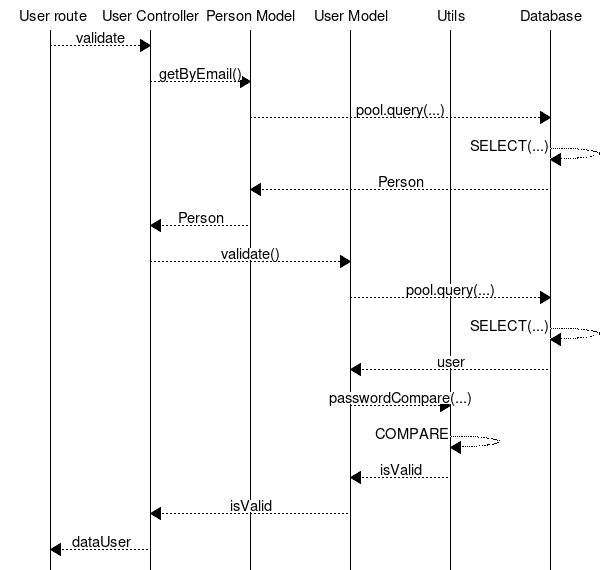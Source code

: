 msc {
  userRoute [label=" User route"],
  userController [label="User Controller"],
  personModel [ label = "Person Model"],
  userModel[label="User Model"],
  util [ label = "Utils"],
  database [label="Database"];

  userRoute >> userController [label="validate"];
  userController >> personModel [label = "getByEmail()"];
  personModel >> database [ label = "pool.query(...)"];
  database >> database [ label = "SELECT(...)"];
  database >> personModel [ label = "Person"];
  personModel >> userController [ label = "Person"];
  userController >> userModel  [ label = "validate()"];
  userModel >> database [ label = "pool.query(...)"];
  database >> database [label = "SELECT(...)"];
  database >> userModel [label = "user"];
  userModel >> util [ label = "passwordCompare(...)"];
  util >> util [ label = "COMPARE"];
  util >> userModel [ label = "isValid"];
  userModel >> userController [ label = "isValid"];
  userController >> userRoute [ label = "dataUser"];
 
}
